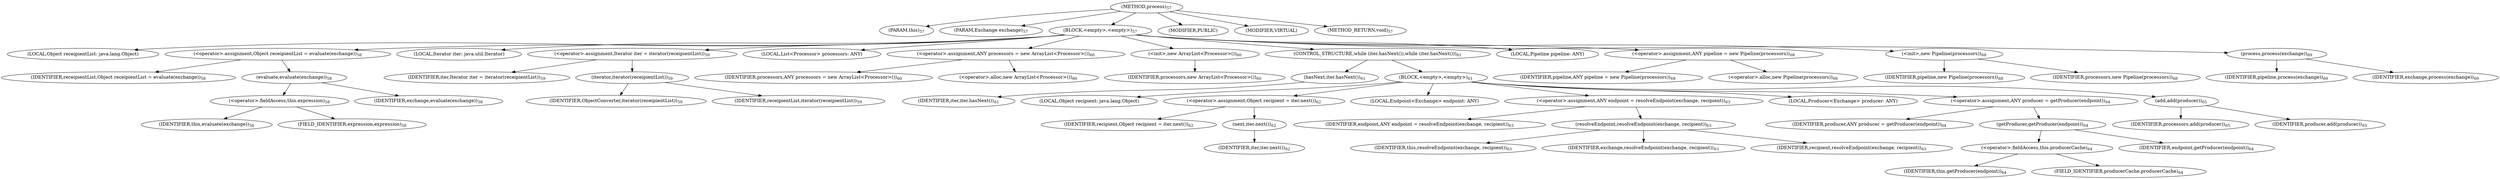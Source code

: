 digraph "process" {  
"60" [label = <(METHOD,process)<SUB>57</SUB>> ]
"9" [label = <(PARAM,this)<SUB>57</SUB>> ]
"61" [label = <(PARAM,Exchange exchange)<SUB>57</SUB>> ]
"62" [label = <(BLOCK,&lt;empty&gt;,&lt;empty&gt;)<SUB>57</SUB>> ]
"63" [label = <(LOCAL,Object receipientList: java.lang.Object)> ]
"64" [label = <(&lt;operator&gt;.assignment,Object receipientList = evaluate(exchange))<SUB>58</SUB>> ]
"65" [label = <(IDENTIFIER,receipientList,Object receipientList = evaluate(exchange))<SUB>58</SUB>> ]
"66" [label = <(evaluate,evaluate(exchange))<SUB>58</SUB>> ]
"67" [label = <(&lt;operator&gt;.fieldAccess,this.expression)<SUB>58</SUB>> ]
"68" [label = <(IDENTIFIER,this,evaluate(exchange))<SUB>58</SUB>> ]
"69" [label = <(FIELD_IDENTIFIER,expression,expression)<SUB>58</SUB>> ]
"70" [label = <(IDENTIFIER,exchange,evaluate(exchange))<SUB>58</SUB>> ]
"71" [label = <(LOCAL,Iterator iter: java.util.Iterator)> ]
"72" [label = <(&lt;operator&gt;.assignment,Iterator iter = iterator(receipientList))<SUB>59</SUB>> ]
"73" [label = <(IDENTIFIER,iter,Iterator iter = iterator(receipientList))<SUB>59</SUB>> ]
"74" [label = <(iterator,iterator(receipientList))<SUB>59</SUB>> ]
"75" [label = <(IDENTIFIER,ObjectConverter,iterator(receipientList))<SUB>59</SUB>> ]
"76" [label = <(IDENTIFIER,receipientList,iterator(receipientList))<SUB>59</SUB>> ]
"7" [label = <(LOCAL,List&lt;Processor&gt; processors: ANY)> ]
"77" [label = <(&lt;operator&gt;.assignment,ANY processors = new ArrayList&lt;Processor&gt;())<SUB>60</SUB>> ]
"78" [label = <(IDENTIFIER,processors,ANY processors = new ArrayList&lt;Processor&gt;())<SUB>60</SUB>> ]
"79" [label = <(&lt;operator&gt;.alloc,new ArrayList&lt;Processor&gt;())<SUB>60</SUB>> ]
"80" [label = <(&lt;init&gt;,new ArrayList&lt;Processor&gt;())<SUB>60</SUB>> ]
"6" [label = <(IDENTIFIER,processors,new ArrayList&lt;Processor&gt;())<SUB>60</SUB>> ]
"81" [label = <(CONTROL_STRUCTURE,while (iter.hasNext()),while (iter.hasNext()))<SUB>61</SUB>> ]
"82" [label = <(hasNext,iter.hasNext())<SUB>61</SUB>> ]
"83" [label = <(IDENTIFIER,iter,iter.hasNext())<SUB>61</SUB>> ]
"84" [label = <(BLOCK,&lt;empty&gt;,&lt;empty&gt;)<SUB>61</SUB>> ]
"85" [label = <(LOCAL,Object recipient: java.lang.Object)> ]
"86" [label = <(&lt;operator&gt;.assignment,Object recipient = iter.next())<SUB>62</SUB>> ]
"87" [label = <(IDENTIFIER,recipient,Object recipient = iter.next())<SUB>62</SUB>> ]
"88" [label = <(next,iter.next())<SUB>62</SUB>> ]
"89" [label = <(IDENTIFIER,iter,iter.next())<SUB>62</SUB>> ]
"90" [label = <(LOCAL,Endpoint&lt;Exchange&gt; endpoint: ANY)> ]
"91" [label = <(&lt;operator&gt;.assignment,ANY endpoint = resolveEndpoint(exchange, recipient))<SUB>63</SUB>> ]
"92" [label = <(IDENTIFIER,endpoint,ANY endpoint = resolveEndpoint(exchange, recipient))<SUB>63</SUB>> ]
"93" [label = <(resolveEndpoint,resolveEndpoint(exchange, recipient))<SUB>63</SUB>> ]
"8" [label = <(IDENTIFIER,this,resolveEndpoint(exchange, recipient))<SUB>63</SUB>> ]
"94" [label = <(IDENTIFIER,exchange,resolveEndpoint(exchange, recipient))<SUB>63</SUB>> ]
"95" [label = <(IDENTIFIER,recipient,resolveEndpoint(exchange, recipient))<SUB>63</SUB>> ]
"96" [label = <(LOCAL,Producer&lt;Exchange&gt; producer: ANY)> ]
"97" [label = <(&lt;operator&gt;.assignment,ANY producer = getProducer(endpoint))<SUB>64</SUB>> ]
"98" [label = <(IDENTIFIER,producer,ANY producer = getProducer(endpoint))<SUB>64</SUB>> ]
"99" [label = <(getProducer,getProducer(endpoint))<SUB>64</SUB>> ]
"100" [label = <(&lt;operator&gt;.fieldAccess,this.producerCache)<SUB>64</SUB>> ]
"101" [label = <(IDENTIFIER,this,getProducer(endpoint))<SUB>64</SUB>> ]
"102" [label = <(FIELD_IDENTIFIER,producerCache,producerCache)<SUB>64</SUB>> ]
"103" [label = <(IDENTIFIER,endpoint,getProducer(endpoint))<SUB>64</SUB>> ]
"104" [label = <(add,add(producer))<SUB>65</SUB>> ]
"105" [label = <(IDENTIFIER,processors,add(producer))<SUB>65</SUB>> ]
"106" [label = <(IDENTIFIER,producer,add(producer))<SUB>65</SUB>> ]
"11" [label = <(LOCAL,Pipeline pipeline: ANY)> ]
"107" [label = <(&lt;operator&gt;.assignment,ANY pipeline = new Pipeline(processors))<SUB>68</SUB>> ]
"108" [label = <(IDENTIFIER,pipeline,ANY pipeline = new Pipeline(processors))<SUB>68</SUB>> ]
"109" [label = <(&lt;operator&gt;.alloc,new Pipeline(processors))<SUB>68</SUB>> ]
"110" [label = <(&lt;init&gt;,new Pipeline(processors))<SUB>68</SUB>> ]
"10" [label = <(IDENTIFIER,pipeline,new Pipeline(processors))<SUB>68</SUB>> ]
"111" [label = <(IDENTIFIER,processors,new Pipeline(processors))<SUB>68</SUB>> ]
"112" [label = <(process,process(exchange))<SUB>69</SUB>> ]
"113" [label = <(IDENTIFIER,pipeline,process(exchange))<SUB>69</SUB>> ]
"114" [label = <(IDENTIFIER,exchange,process(exchange))<SUB>69</SUB>> ]
"115" [label = <(MODIFIER,PUBLIC)> ]
"116" [label = <(MODIFIER,VIRTUAL)> ]
"117" [label = <(METHOD_RETURN,void)<SUB>57</SUB>> ]
  "60" -> "9" 
  "60" -> "61" 
  "60" -> "62" 
  "60" -> "115" 
  "60" -> "116" 
  "60" -> "117" 
  "62" -> "63" 
  "62" -> "64" 
  "62" -> "71" 
  "62" -> "72" 
  "62" -> "7" 
  "62" -> "77" 
  "62" -> "80" 
  "62" -> "81" 
  "62" -> "11" 
  "62" -> "107" 
  "62" -> "110" 
  "62" -> "112" 
  "64" -> "65" 
  "64" -> "66" 
  "66" -> "67" 
  "66" -> "70" 
  "67" -> "68" 
  "67" -> "69" 
  "72" -> "73" 
  "72" -> "74" 
  "74" -> "75" 
  "74" -> "76" 
  "77" -> "78" 
  "77" -> "79" 
  "80" -> "6" 
  "81" -> "82" 
  "81" -> "84" 
  "82" -> "83" 
  "84" -> "85" 
  "84" -> "86" 
  "84" -> "90" 
  "84" -> "91" 
  "84" -> "96" 
  "84" -> "97" 
  "84" -> "104" 
  "86" -> "87" 
  "86" -> "88" 
  "88" -> "89" 
  "91" -> "92" 
  "91" -> "93" 
  "93" -> "8" 
  "93" -> "94" 
  "93" -> "95" 
  "97" -> "98" 
  "97" -> "99" 
  "99" -> "100" 
  "99" -> "103" 
  "100" -> "101" 
  "100" -> "102" 
  "104" -> "105" 
  "104" -> "106" 
  "107" -> "108" 
  "107" -> "109" 
  "110" -> "10" 
  "110" -> "111" 
  "112" -> "113" 
  "112" -> "114" 
}
